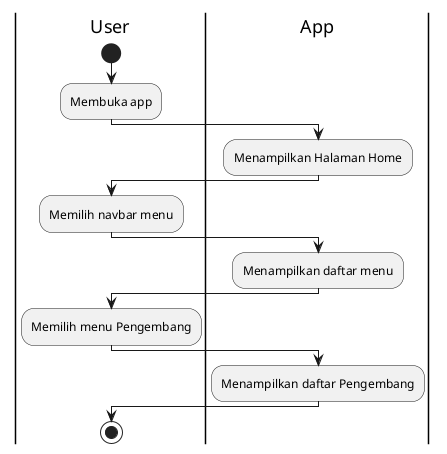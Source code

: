 @startuml
'https://plantuml.com/activity-diagram-beta
|User|
start
:Membuka app;
|App|
:Menampilkan Halaman Home;
|User|
:Memilih navbar menu;
|App|
:Menampilkan daftar menu;
|User|
:Memilih menu Pengembang;
|App|
:Menampilkan daftar Pengembang;
|User|
stop
@enduml
